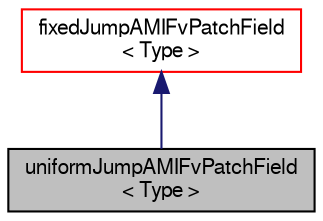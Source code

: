 digraph "uniformJumpAMIFvPatchField&lt; Type &gt;"
{
  bgcolor="transparent";
  edge [fontname="FreeSans",fontsize="10",labelfontname="FreeSans",labelfontsize="10"];
  node [fontname="FreeSans",fontsize="10",shape=record];
  Node0 [label="uniformJumpAMIFvPatchField\l\< Type \>",height=0.2,width=0.4,color="black", fillcolor="grey75", style="filled", fontcolor="black"];
  Node1 -> Node0 [dir="back",color="midnightblue",fontsize="10",style="solid",fontname="FreeSans"];
  Node1 [label="fixedJumpAMIFvPatchField\l\< Type \>",height=0.2,width=0.4,color="red",URL="$a22106.html",tooltip="This boundary condition provides a jump condition, across non-conformal cyclic path-pairs, employing an arbitraryMeshInterface (AMI). "];
}
